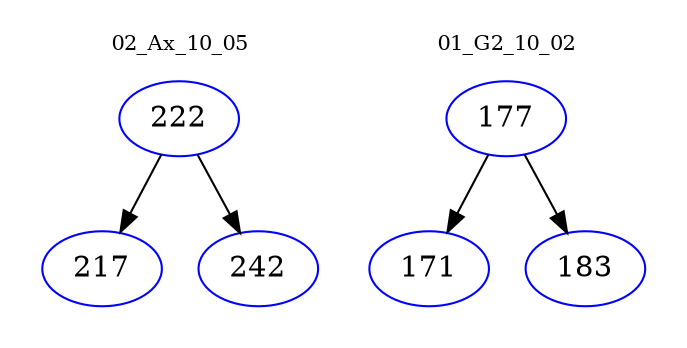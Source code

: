digraph{
subgraph cluster_0 {
color = white
label = "02_Ax_10_05";
fontsize=10;
T0_222 [label="222", color="blue"]
T0_222 -> T0_217 [color="black"]
T0_217 [label="217", color="blue"]
T0_222 -> T0_242 [color="black"]
T0_242 [label="242", color="blue"]
}
subgraph cluster_1 {
color = white
label = "01_G2_10_02";
fontsize=10;
T1_177 [label="177", color="blue"]
T1_177 -> T1_171 [color="black"]
T1_171 [label="171", color="blue"]
T1_177 -> T1_183 [color="black"]
T1_183 [label="183", color="blue"]
}
}
